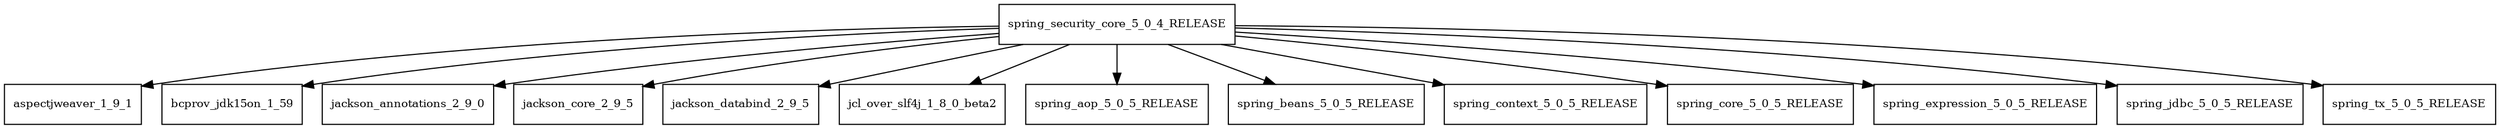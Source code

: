 digraph spring_security_core_5_0_4_RELEASE_dependencies {
  node [shape = box, fontsize=10.0];
  spring_security_core_5_0_4_RELEASE -> aspectjweaver_1_9_1;
  spring_security_core_5_0_4_RELEASE -> bcprov_jdk15on_1_59;
  spring_security_core_5_0_4_RELEASE -> jackson_annotations_2_9_0;
  spring_security_core_5_0_4_RELEASE -> jackson_core_2_9_5;
  spring_security_core_5_0_4_RELEASE -> jackson_databind_2_9_5;
  spring_security_core_5_0_4_RELEASE -> jcl_over_slf4j_1_8_0_beta2;
  spring_security_core_5_0_4_RELEASE -> spring_aop_5_0_5_RELEASE;
  spring_security_core_5_0_4_RELEASE -> spring_beans_5_0_5_RELEASE;
  spring_security_core_5_0_4_RELEASE -> spring_context_5_0_5_RELEASE;
  spring_security_core_5_0_4_RELEASE -> spring_core_5_0_5_RELEASE;
  spring_security_core_5_0_4_RELEASE -> spring_expression_5_0_5_RELEASE;
  spring_security_core_5_0_4_RELEASE -> spring_jdbc_5_0_5_RELEASE;
  spring_security_core_5_0_4_RELEASE -> spring_tx_5_0_5_RELEASE;
}
